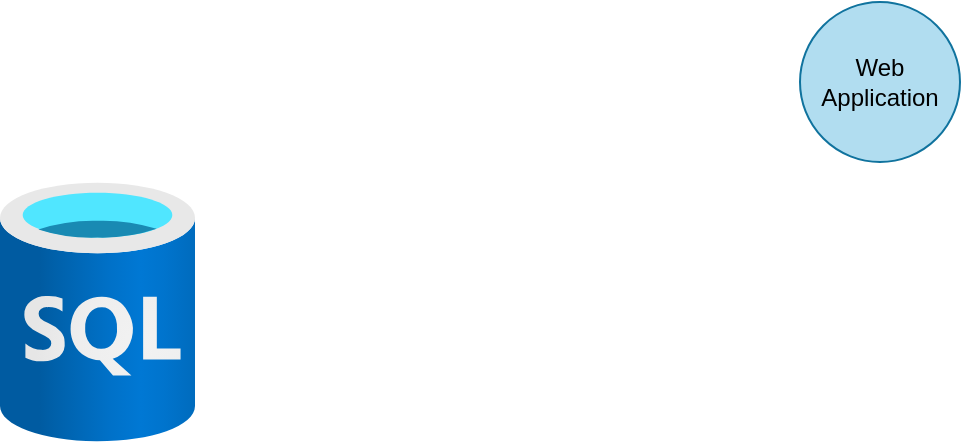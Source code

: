 <mxfile version="14.6.11" type="github">
  <diagram id="7gcUSTIZ7YSJ5vT40chW" name="Page-1">
    <mxGraphModel dx="1422" dy="762" grid="1" gridSize="10" guides="1" tooltips="1" connect="1" arrows="1" fold="1" page="1" pageScale="1" pageWidth="1169" pageHeight="827" math="0" shadow="0">
      <root>
        <mxCell id="0" />
        <mxCell id="1" parent="0" />
        <mxCell id="znl-4AqAwqSY6YVXTJ4J-1" value="" style="aspect=fixed;html=1;points=[];align=center;image;fontSize=12;image=img/lib/azure2/databases/SQL_Database.svg;" vertex="1" parent="1">
          <mxGeometry x="140" y="440" width="97.5" height="130" as="geometry" />
        </mxCell>
        <mxCell id="znl-4AqAwqSY6YVXTJ4J-2" value="Web Application" style="ellipse;whiteSpace=wrap;html=1;aspect=fixed;fillColor=#b1ddf0;strokeColor=#10739e;" vertex="1" parent="1">
          <mxGeometry x="540" y="350" width="80" height="80" as="geometry" />
        </mxCell>
      </root>
    </mxGraphModel>
  </diagram>
</mxfile>
